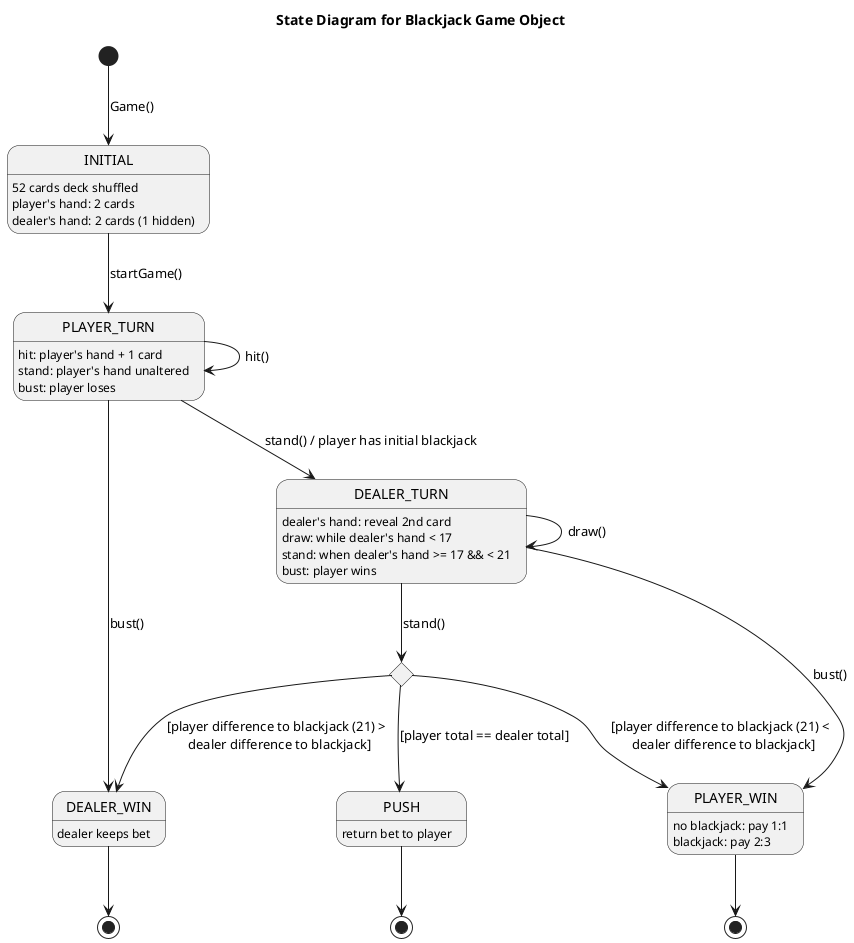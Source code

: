 @startuml
title State Diagram for Blackjack Game Object
state "INITIAL" as in {
    in: 52 cards deck shuffled
    in: player's hand: 2 cards
    in: dealer's hand: 2 cards (1 hidden)
}

state "PLAYER_TURN" as pt {
    pt: hit: player's hand + 1 card
    pt: stand: player's hand unaltered
    pt: bust: player loses
}

state "DEALER_TURN" as dt {
    dt: dealer's hand: reveal 2nd card
    dt: draw: while dealer's hand < 17
    dt: stand: when dealer's hand >= 17 && < 21
    dt: bust: player wins
}

state evaluate <<choice>>

state "DEALER_WIN" as dw {
    dw: dealer keeps bet
}

state "PLAYER_WIN" as pw {
    pw: no blackjack: pay 1:1
    pw: blackjack: pay 2:3
}

state "PUSH" as pu {
    pu: return bet to player
}

state pw_end <<end>>
state dw_end <<end>>
state push_end <<end>>

[*] --> in : Game()
in --> pt : startGame()
pt --> pt: hit()
pt --> dt : stand() / player has initial blackjack
pt --> dw : bust()
pw --> pw_end
dt --> dt : draw()
dt --> pw : bust()
dt --> evaluate : stand()
evaluate --> dw : [player difference to blackjack (21) > \n dealer difference to blackjack]
evaluate --> pw : [player difference to blackjack (21) < \n dealer difference to blackjack]
evaluate --> pu : [player total == dealer total]
dw --> dw_end
pu --> push_end

@enduml